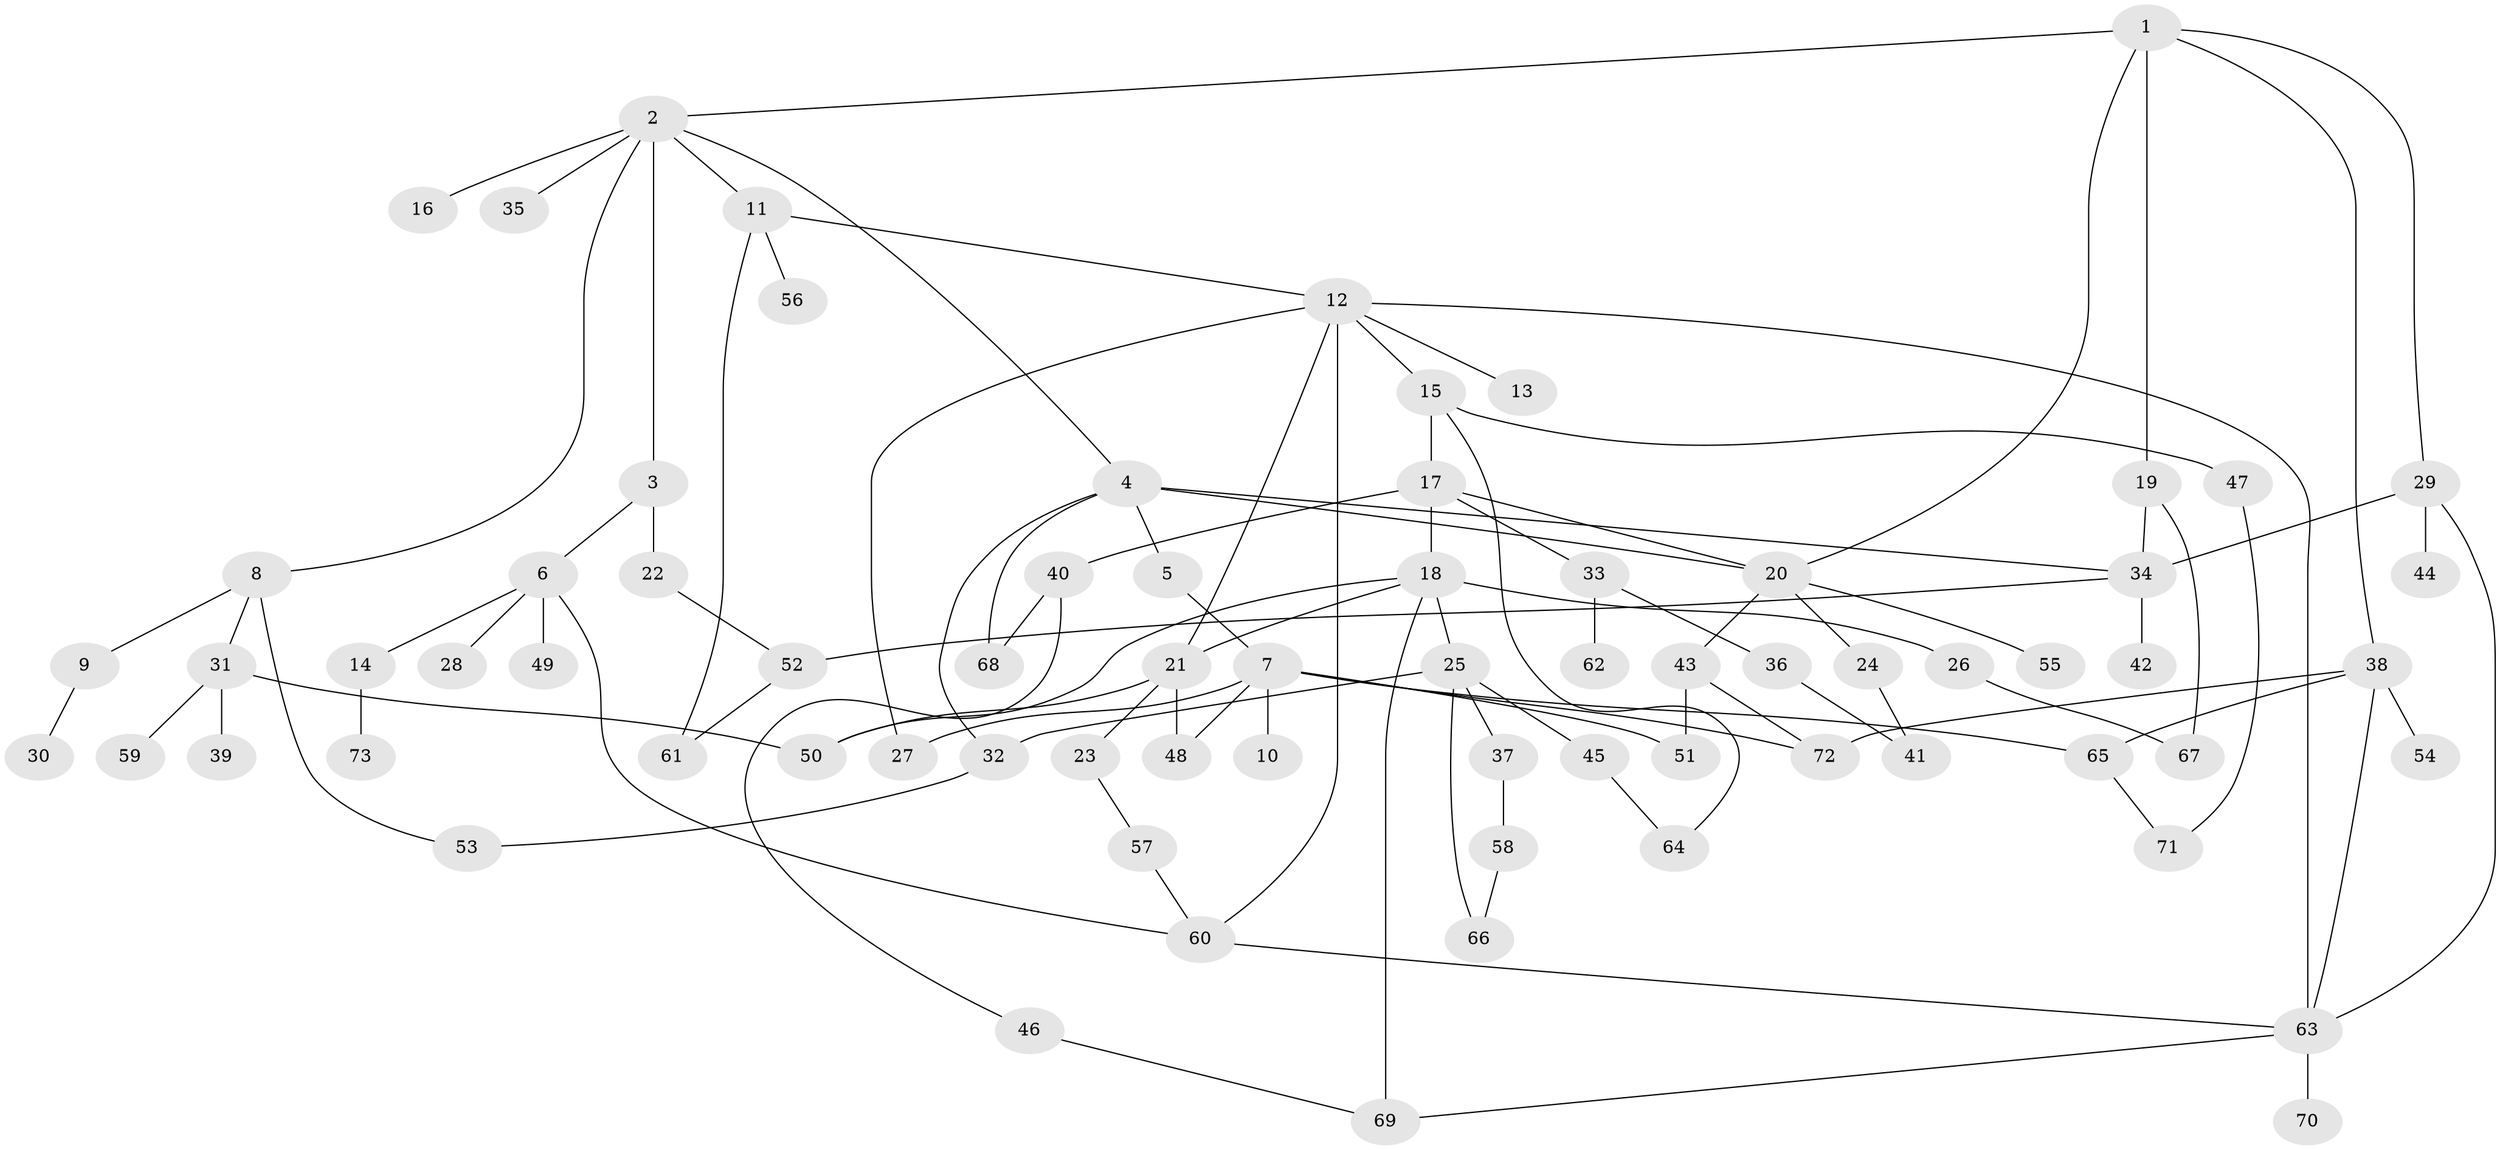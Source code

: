 // Generated by graph-tools (version 1.1) at 2025/13/03/09/25 04:13:33]
// undirected, 73 vertices, 102 edges
graph export_dot {
graph [start="1"]
  node [color=gray90,style=filled];
  1;
  2;
  3;
  4;
  5;
  6;
  7;
  8;
  9;
  10;
  11;
  12;
  13;
  14;
  15;
  16;
  17;
  18;
  19;
  20;
  21;
  22;
  23;
  24;
  25;
  26;
  27;
  28;
  29;
  30;
  31;
  32;
  33;
  34;
  35;
  36;
  37;
  38;
  39;
  40;
  41;
  42;
  43;
  44;
  45;
  46;
  47;
  48;
  49;
  50;
  51;
  52;
  53;
  54;
  55;
  56;
  57;
  58;
  59;
  60;
  61;
  62;
  63;
  64;
  65;
  66;
  67;
  68;
  69;
  70;
  71;
  72;
  73;
  1 -- 2;
  1 -- 19;
  1 -- 20;
  1 -- 29;
  1 -- 38;
  2 -- 3;
  2 -- 4;
  2 -- 8;
  2 -- 11;
  2 -- 16;
  2 -- 35;
  3 -- 6;
  3 -- 22;
  4 -- 5;
  4 -- 20;
  4 -- 34;
  4 -- 32;
  4 -- 68;
  5 -- 7;
  6 -- 14;
  6 -- 28;
  6 -- 49;
  6 -- 60;
  7 -- 10;
  7 -- 27;
  7 -- 48;
  7 -- 51;
  7 -- 72;
  7 -- 65;
  8 -- 9;
  8 -- 31;
  8 -- 53;
  9 -- 30;
  11 -- 12;
  11 -- 56;
  11 -- 61;
  12 -- 13;
  12 -- 15;
  12 -- 60;
  12 -- 63;
  12 -- 27;
  12 -- 21;
  14 -- 73;
  15 -- 17;
  15 -- 47;
  15 -- 64;
  17 -- 18;
  17 -- 33;
  17 -- 40;
  17 -- 20;
  18 -- 21;
  18 -- 25;
  18 -- 26;
  18 -- 50;
  18 -- 69;
  19 -- 67;
  19 -- 34;
  20 -- 24;
  20 -- 43;
  20 -- 55;
  21 -- 23;
  21 -- 48;
  21 -- 50;
  22 -- 52;
  23 -- 57;
  24 -- 41;
  25 -- 32;
  25 -- 37;
  25 -- 45;
  25 -- 66;
  26 -- 67;
  29 -- 34;
  29 -- 44;
  29 -- 63;
  31 -- 39;
  31 -- 50;
  31 -- 59;
  32 -- 53;
  33 -- 36;
  33 -- 62;
  34 -- 42;
  34 -- 52;
  36 -- 41;
  37 -- 58;
  38 -- 54;
  38 -- 65;
  38 -- 72;
  38 -- 63;
  40 -- 46;
  40 -- 68;
  43 -- 51;
  43 -- 72;
  45 -- 64;
  46 -- 69;
  47 -- 71;
  52 -- 61;
  57 -- 60;
  58 -- 66;
  60 -- 63;
  63 -- 69;
  63 -- 70;
  65 -- 71;
}
